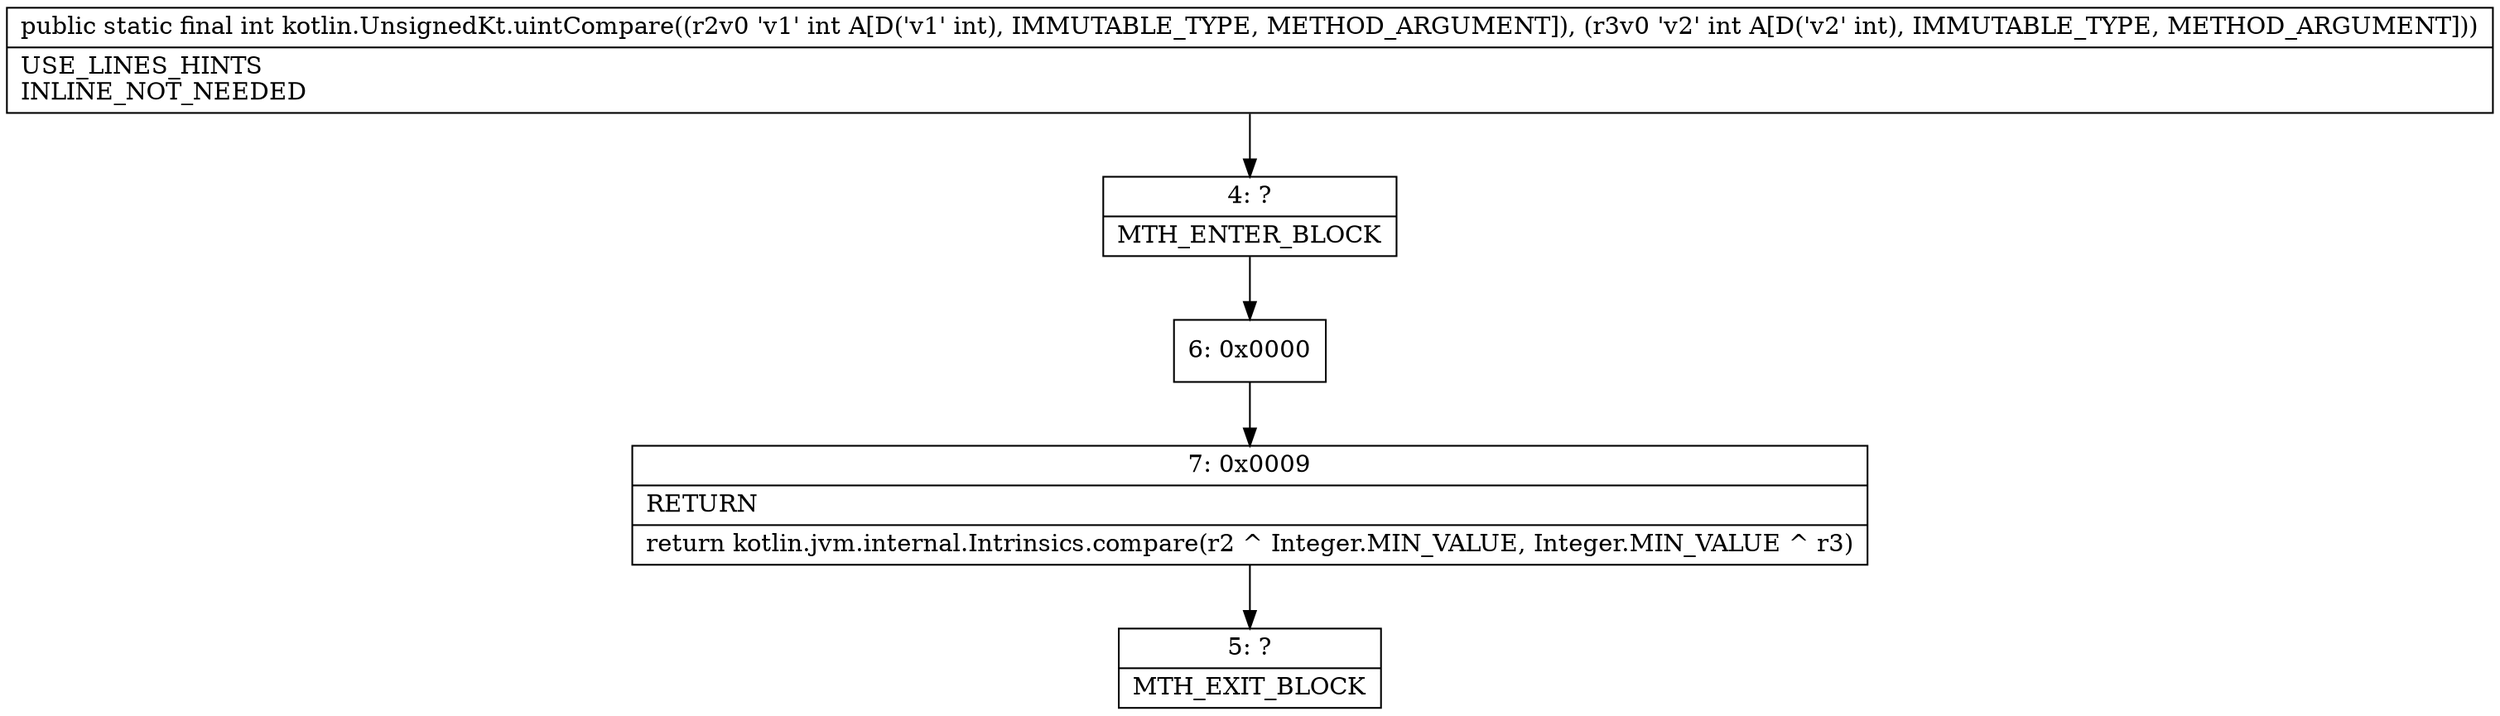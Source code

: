digraph "CFG forkotlin.UnsignedKt.uintCompare(II)I" {
Node_4 [shape=record,label="{4\:\ ?|MTH_ENTER_BLOCK\l}"];
Node_6 [shape=record,label="{6\:\ 0x0000}"];
Node_7 [shape=record,label="{7\:\ 0x0009|RETURN\l|return kotlin.jvm.internal.Intrinsics.compare(r2 ^ Integer.MIN_VALUE, Integer.MIN_VALUE ^ r3)\l}"];
Node_5 [shape=record,label="{5\:\ ?|MTH_EXIT_BLOCK\l}"];
MethodNode[shape=record,label="{public static final int kotlin.UnsignedKt.uintCompare((r2v0 'v1' int A[D('v1' int), IMMUTABLE_TYPE, METHOD_ARGUMENT]), (r3v0 'v2' int A[D('v2' int), IMMUTABLE_TYPE, METHOD_ARGUMENT]))  | USE_LINES_HINTS\lINLINE_NOT_NEEDED\l}"];
MethodNode -> Node_4;Node_4 -> Node_6;
Node_6 -> Node_7;
Node_7 -> Node_5;
}

